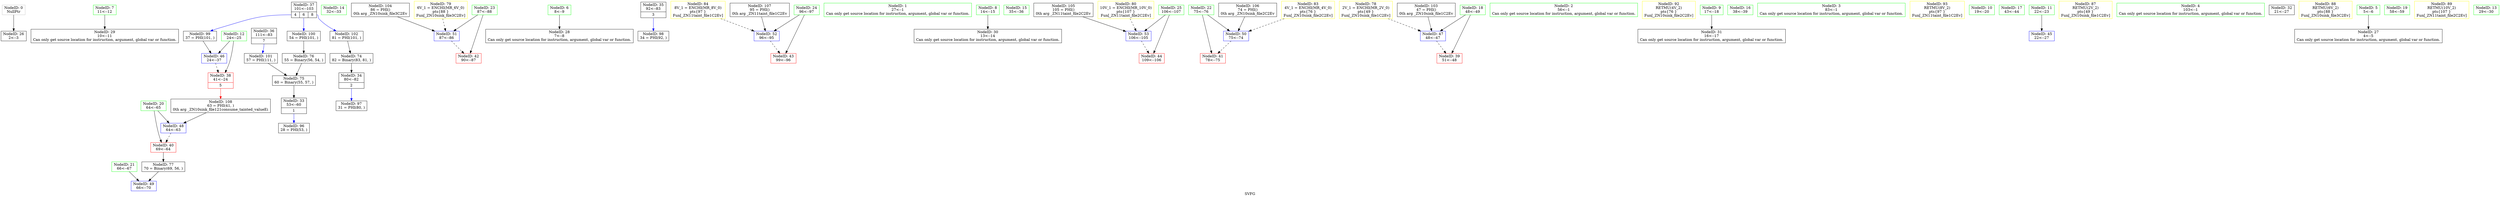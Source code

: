 digraph "SVFG" {
	label="SVFG";

	Node0x55e733153000 [shape=record,color=grey,label="{NodeID: 0\nNullPtr}"];
	Node0x55e733153000 -> Node0x55e7331545d0[style=solid];
	Node0x55e733153530 [shape=record,color=green,label="{NodeID: 7\n11\<--12\n}"];
	Node0x55e733153530 -> Node0x55e7331548d0[style=solid];
	Node0x55e7331703d0 [shape=record,color=black,label="{NodeID: 97\n31 = PHI(80, )\n}"];
	Node0x55e733153b20 [shape=record,color=green,label="{NodeID: 14\n32\<--33\n}"];
	Node0x55e733171360 [shape=record,color=black,label="{NodeID: 104\n86 = PHI()\n0th arg _ZN10sink_file3C2Ev }"];
	Node0x55e733171360 -> Node0x55e733156350[style=solid];
	Node0x55e7331541c0 [shape=record,color=green,label="{NodeID: 21\n66\<--67\n}"];
	Node0x55e7331541c0 -> Node0x55e7331561b0[style=solid];
	Node0x55e7331547d0 [shape=record,color=black,label="{NodeID: 28\n7\<--8\nCan only get source location for instruction, argument, global var or function.}"];
	Node0x55e733154e40 [shape=record,color=black,label="{NodeID: 35\n92\<--83\n|{<s0>3}}"];
	Node0x55e733154e40:s0 -> Node0x55e7331704d0[style=solid,color=blue];
	Node0x55e7331553f0 [shape=record,color=red,label="{NodeID: 42\n90\<--87\n}"];
	Node0x55e7331561b0 [shape=record,color=blue,label="{NodeID: 49\n66\<--70\n}"];
	Node0x55e733158630 [shape=record,color=black,style=double,label="{NodeID: 77\n70 = Binary(69, 56, )\n}"];
	Node0x55e733158630 -> Node0x55e7331561b0[style=solid];
	Node0x55e73315baf0 [shape=record,color=yellow,style=double,label="{NodeID: 84\n8V_1 = ENCHI(MR_8V_0)\npts\{97 \}\nFun[_ZN11taint_file1C2Ev]}"];
	Node0x55e73315baf0 -> Node0x55e733156420[style=dashed];
	Node0x55e7331526a0 [shape=record,color=green,label="{NodeID: 1\n27\<--1\nCan only get source location for instruction, argument, global var or function.}"];
	Node0x55e7331535c0 [shape=record,color=green,label="{NodeID: 8\n14\<--15\n}"];
	Node0x55e7331535c0 -> Node0x55e7331549d0[style=solid];
	Node0x55e7331704d0 [shape=record,color=black,label="{NodeID: 98\n34 = PHI(92, )\n}"];
	Node0x55e733153c20 [shape=record,color=green,label="{NodeID: 15\n35\<--36\n}"];
	Node0x55e733171430 [shape=record,color=black,label="{NodeID: 105\n105 = PHI()\n0th arg _ZN11taint_file2C2Ev }"];
	Node0x55e733171430 -> Node0x55e7331564f0[style=solid];
	Node0x55e733154290 [shape=record,color=green,label="{NodeID: 22\n75\<--76\n}"];
	Node0x55e733154290 -> Node0x55e733155320[style=solid];
	Node0x55e733154290 -> Node0x55e733156280[style=solid];
	Node0x55e7331548d0 [shape=record,color=black,label="{NodeID: 29\n10\<--11\nCan only get source location for instruction, argument, global var or function.}"];
	Node0x55e733154f10 [shape=record,color=black,label="{NodeID: 36\n111\<--83\n|{<s0>7}}"];
	Node0x55e733154f10:s0 -> Node0x55e733170920[style=solid,color=blue];
	Node0x55e7331554c0 [shape=record,color=red,label="{NodeID: 43\n99\<--96\n}"];
	Node0x55e733156280 [shape=record,color=blue,label="{NodeID: 50\n75\<--74\n}"];
	Node0x55e733156280 -> Node0x55e733155320[style=dashed];
	Node0x55e733070c30 [shape=record,color=yellow,style=double,label="{NodeID: 78\n2V_1 = ENCHI(MR_2V_0)\npts\{49 \}\nFun[_ZN10sink_file1C2Ev]}"];
	Node0x55e733070c30 -> Node0x55e733155800[style=dashed];
	Node0x55e733152730 [shape=record,color=green,label="{NodeID: 2\n56\<--1\nCan only get source location for instruction, argument, global var or function.}"];
	Node0x55e73315cd20 [shape=record,color=yellow,style=double,label="{NodeID: 92\nRETMU(4V_2)\npts\{76 \}\nFun[_ZN10sink_file2C2Ev]}"];
	Node0x55e733153680 [shape=record,color=green,label="{NodeID: 9\n17\<--18\n}"];
	Node0x55e733153680 -> Node0x55e733154ad0[style=solid];
	Node0x55e733170610 [shape=record,color=black,label="{NodeID: 99\n37 = PHI(101, )\n}"];
	Node0x55e733170610 -> Node0x55e733155730[style=solid];
	Node0x55e733153d20 [shape=record,color=green,label="{NodeID: 16\n38\<--39\n}"];
	Node0x55e733171500 [shape=record,color=black,label="{NodeID: 106\n74 = PHI()\n0th arg _ZN10sink_file2C2Ev }"];
	Node0x55e733171500 -> Node0x55e733156280[style=solid];
	Node0x55e733154360 [shape=record,color=green,label="{NodeID: 23\n87\<--88\n}"];
	Node0x55e733154360 -> Node0x55e7331553f0[style=solid];
	Node0x55e733154360 -> Node0x55e733156350[style=solid];
	Node0x55e7331549d0 [shape=record,color=black,label="{NodeID: 30\n13\<--14\nCan only get source location for instruction, argument, global var or function.}"];
	Node0x55e733154fe0 [shape=record,color=black,label="{NodeID: 37\n101\<--103\n|{<s0>4|<s1>6|<s2>8}}"];
	Node0x55e733154fe0:s0 -> Node0x55e733170610[style=solid,color=blue];
	Node0x55e733154fe0:s1 -> Node0x55e7331707e0[style=solid,color=blue];
	Node0x55e733154fe0:s2 -> Node0x55e733170a60[style=solid,color=blue];
	Node0x55e733155590 [shape=record,color=red,label="{NodeID: 44\n109\<--106\n}"];
	Node0x55e733156350 [shape=record,color=blue,label="{NodeID: 51\n87\<--86\n}"];
	Node0x55e733156350 -> Node0x55e7331553f0[style=dashed];
	Node0x55e73315b5d0 [shape=record,color=yellow,style=double,label="{NodeID: 79\n6V_1 = ENCHI(MR_6V_0)\npts\{88 \}\nFun[_ZN10sink_file3C2Ev]}"];
	Node0x55e73315b5d0 -> Node0x55e733156350[style=dashed];
	Node0x55e7331529e0 [shape=record,color=green,label="{NodeID: 3\n83\<--1\nCan only get source location for instruction, argument, global var or function.}"];
	Node0x55e73315ce30 [shape=record,color=yellow,style=double,label="{NodeID: 93\nRETMU(8V_2)\npts\{97 \}\nFun[_ZN11taint_file1C2Ev]}"];
	Node0x55e733153780 [shape=record,color=green,label="{NodeID: 10\n19\<--20\n}"];
	Node0x55e7331707e0 [shape=record,color=black,label="{NodeID: 100\n54 = PHI(101, )\n}"];
	Node0x55e7331707e0 -> Node0x55e7331584b0[style=solid];
	Node0x55e733153e20 [shape=record,color=green,label="{NodeID: 17\n43\<--44\n}"];
	Node0x55e733171600 [shape=record,color=black,label="{NodeID: 107\n95 = PHI()\n0th arg _ZN11taint_file1C2Ev }"];
	Node0x55e733171600 -> Node0x55e733156420[style=solid];
	Node0x55e733154430 [shape=record,color=green,label="{NodeID: 24\n96\<--97\n}"];
	Node0x55e733154430 -> Node0x55e7331554c0[style=solid];
	Node0x55e733154430 -> Node0x55e733156420[style=solid];
	Node0x55e733154ad0 [shape=record,color=black,label="{NodeID: 31\n16\<--17\nCan only get source location for instruction, argument, global var or function.}"];
	Node0x55e7331550b0 [shape=record,color=red,label="{NodeID: 38\n41\<--24\n|{<s0>5}}"];
	Node0x55e7331550b0:s0 -> Node0x55e733171700[style=solid,color=red];
	Node0x55e733155660 [shape=record,color=blue,label="{NodeID: 45\n22\<--27\n}"];
	Node0x55e733156420 [shape=record,color=blue,label="{NodeID: 52\n96\<--95\n}"];
	Node0x55e733156420 -> Node0x55e7331554c0[style=dashed];
	Node0x55e73315b6e0 [shape=record,color=yellow,style=double,label="{NodeID: 80\n10V_1 = ENCHI(MR_10V_0)\npts\{107 \}\nFun[_ZN11taint_file2C2Ev]}"];
	Node0x55e73315b6e0 -> Node0x55e7331564f0[style=dashed];
	Node0x55e73315bdf0 [shape=record,color=yellow,style=double,label="{NodeID: 87\nRETMU(2V_2)\npts\{49 \}\nFun[_ZN10sink_file1C2Ev]}"];
	Node0x55e733152a70 [shape=record,color=green,label="{NodeID: 4\n103\<--1\nCan only get source location for instruction, argument, global var or function.}"];
	Node0x55e733153880 [shape=record,color=green,label="{NodeID: 11\n22\<--23\n}"];
	Node0x55e733153880 -> Node0x55e733155660[style=solid];
	Node0x55e733170920 [shape=record,color=black,label="{NodeID: 101\n57 = PHI(111, )\n}"];
	Node0x55e733170920 -> Node0x55e733158330[style=solid];
	Node0x55e733153f20 [shape=record,color=green,label="{NodeID: 18\n48\<--49\n}"];
	Node0x55e733153f20 -> Node0x55e733155180[style=solid];
	Node0x55e733153f20 -> Node0x55e733155800[style=solid];
	Node0x55e733171700 [shape=record,color=black,label="{NodeID: 108\n63 = PHI(41, )\n0th arg _ZN10sink_file121consume_tainted_valueEi }"];
	Node0x55e733171700 -> Node0x55e7331560e0[style=solid];
	Node0x55e733154500 [shape=record,color=green,label="{NodeID: 25\n106\<--107\n}"];
	Node0x55e733154500 -> Node0x55e733155590[style=solid];
	Node0x55e733154500 -> Node0x55e7331564f0[style=solid];
	Node0x55e733154bd0 [shape=record,color=black,label="{NodeID: 32\n21\<--27\n}"];
	Node0x55e733155180 [shape=record,color=red,label="{NodeID: 39\n51\<--48\n}"];
	Node0x55e733155730 [shape=record,color=blue,label="{NodeID: 46\n24\<--37\n}"];
	Node0x55e733155730 -> Node0x55e7331550b0[style=dashed];
	Node0x55e7331564f0 [shape=record,color=blue,label="{NodeID: 53\n106\<--105\n}"];
	Node0x55e7331564f0 -> Node0x55e733155590[style=dashed];
	Node0x55e7331581b0 [shape=record,color=black,style=double,label="{NodeID: 74\n82 = Binary(83, 81, )\n}"];
	Node0x55e7331581b0 -> Node0x55e733154d70[style=solid];
	Node0x55e73315c910 [shape=record,color=yellow,style=double,label="{NodeID: 88\nRETMU(6V_2)\npts\{88 \}\nFun[_ZN10sink_file3C2Ev]}"];
	Node0x55e733152b30 [shape=record,color=green,label="{NodeID: 5\n5\<--6\n}"];
	Node0x55e733152b30 -> Node0x55e7331546d0[style=solid];
	Node0x55e733153950 [shape=record,color=green,label="{NodeID: 12\n24\<--25\n}"];
	Node0x55e733153950 -> Node0x55e7331550b0[style=solid];
	Node0x55e733153950 -> Node0x55e733155730[style=solid];
	Node0x55e733170a60 [shape=record,color=black,label="{NodeID: 102\n81 = PHI(101, )\n}"];
	Node0x55e733170a60 -> Node0x55e7331581b0[style=solid];
	Node0x55e733153ff0 [shape=record,color=green,label="{NodeID: 19\n58\<--59\n}"];
	Node0x55e7331545d0 [shape=record,color=black,label="{NodeID: 26\n2\<--3\n}"];
	Node0x55e733154ca0 [shape=record,color=black,label="{NodeID: 33\n53\<--60\n|{<s0>1}}"];
	Node0x55e733154ca0:s0 -> Node0x55e733170e70[style=solid,color=blue];
	Node0x55e733155250 [shape=record,color=red,label="{NodeID: 40\n69\<--64\n}"];
	Node0x55e733155250 -> Node0x55e733158630[style=solid];
	Node0x55e733155800 [shape=record,color=blue,label="{NodeID: 47\n48\<--47\n}"];
	Node0x55e733155800 -> Node0x55e733155180[style=dashed];
	Node0x55e733158330 [shape=record,color=black,style=double,label="{NodeID: 75\n60 = Binary(55, 57, )\n}"];
	Node0x55e733158330 -> Node0x55e733154ca0[style=solid];
	Node0x55e73315ca20 [shape=record,color=yellow,style=double,label="{NodeID: 89\nRETMU(10V_2)\npts\{107 \}\nFun[_ZN11taint_file2C2Ev]}"];
	Node0x55e7331534a0 [shape=record,color=green,label="{NodeID: 6\n8\<--9\n}"];
	Node0x55e7331534a0 -> Node0x55e7331547d0[style=solid];
	Node0x55e733170e70 [shape=record,color=black,label="{NodeID: 96\n28 = PHI(53, )\n}"];
	Node0x55e733153a20 [shape=record,color=green,label="{NodeID: 13\n29\<--30\n}"];
	Node0x55e733171290 [shape=record,color=black,label="{NodeID: 103\n47 = PHI()\n0th arg _ZN10sink_file1C2Ev }"];
	Node0x55e733171290 -> Node0x55e733155800[style=solid];
	Node0x55e7331540f0 [shape=record,color=green,label="{NodeID: 20\n64\<--65\n}"];
	Node0x55e7331540f0 -> Node0x55e733155250[style=solid];
	Node0x55e7331540f0 -> Node0x55e7331560e0[style=solid];
	Node0x55e7331546d0 [shape=record,color=black,label="{NodeID: 27\n4\<--5\nCan only get source location for instruction, argument, global var or function.}"];
	Node0x55e733154d70 [shape=record,color=black,label="{NodeID: 34\n80\<--82\n|{<s0>2}}"];
	Node0x55e733154d70:s0 -> Node0x55e7331703d0[style=solid,color=blue];
	Node0x55e733155320 [shape=record,color=red,label="{NodeID: 41\n78\<--75\n}"];
	Node0x55e7331560e0 [shape=record,color=blue,label="{NodeID: 48\n64\<--63\n}"];
	Node0x55e7331560e0 -> Node0x55e733155250[style=dashed];
	Node0x55e7331584b0 [shape=record,color=black,style=double,label="{NodeID: 76\n55 = Binary(56, 54, )\n}"];
	Node0x55e7331584b0 -> Node0x55e733158330[style=solid];
	Node0x55e73315b9e0 [shape=record,color=yellow,style=double,label="{NodeID: 83\n4V_1 = ENCHI(MR_4V_0)\npts\{76 \}\nFun[_ZN10sink_file2C2Ev]}"];
	Node0x55e73315b9e0 -> Node0x55e733156280[style=dashed];
}
